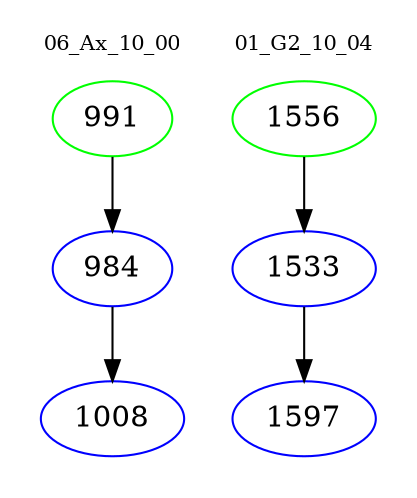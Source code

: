 digraph{
subgraph cluster_0 {
color = white
label = "06_Ax_10_00";
fontsize=10;
T0_991 [label="991", color="green"]
T0_991 -> T0_984 [color="black"]
T0_984 [label="984", color="blue"]
T0_984 -> T0_1008 [color="black"]
T0_1008 [label="1008", color="blue"]
}
subgraph cluster_1 {
color = white
label = "01_G2_10_04";
fontsize=10;
T1_1556 [label="1556", color="green"]
T1_1556 -> T1_1533 [color="black"]
T1_1533 [label="1533", color="blue"]
T1_1533 -> T1_1597 [color="black"]
T1_1597 [label="1597", color="blue"]
}
}
